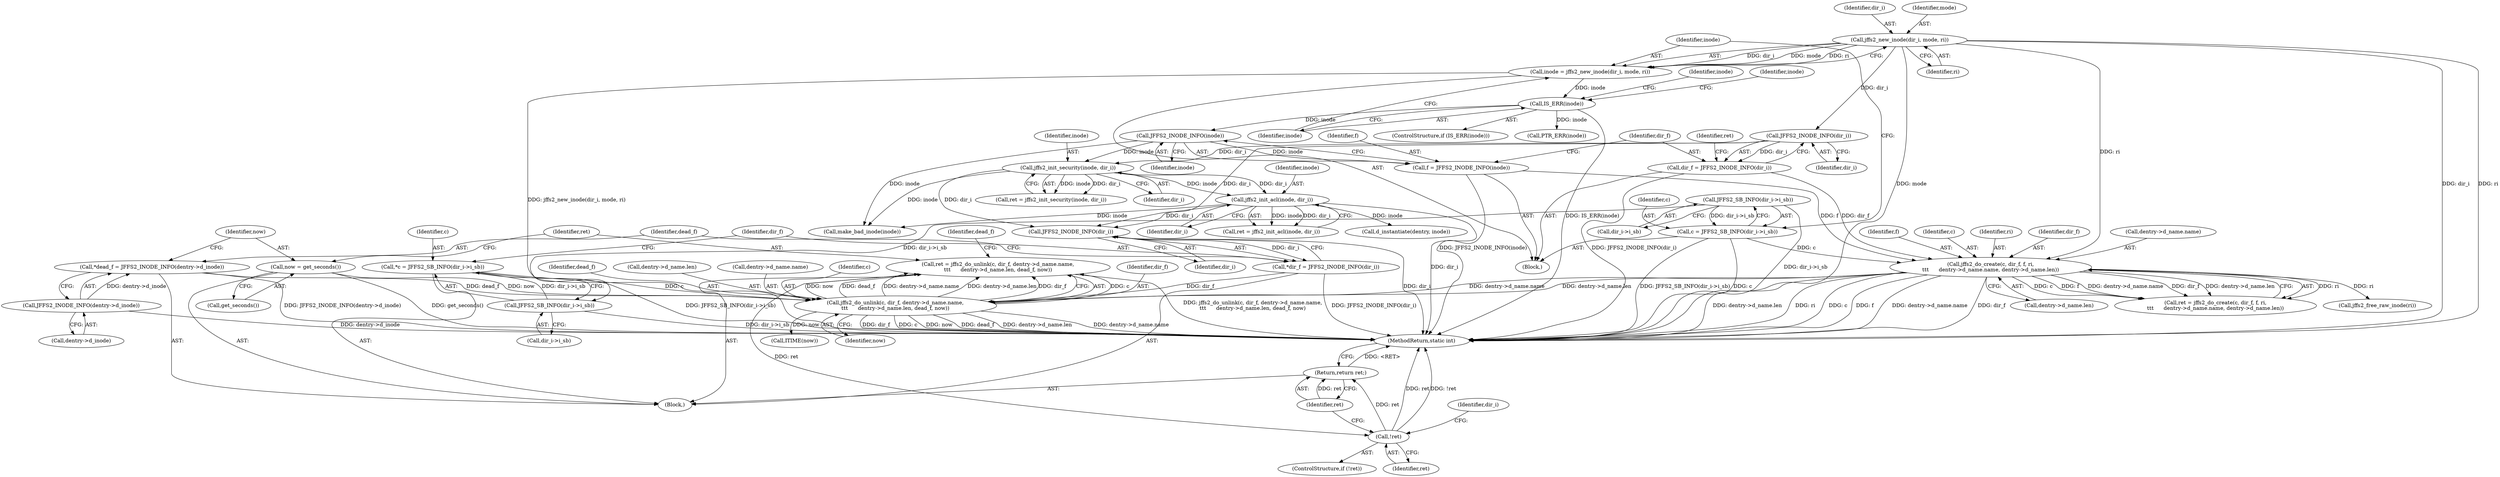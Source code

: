 digraph "0_infradead_9ed437c50d89eabae763dd422579f73fdebf288d_0@API" {
"1000251" [label="(Call,ret = jffs2_do_unlink(c, dir_f, dentry->d_name.name,\n\t\t\t      dentry->d_name.len, dead_f, now))"];
"1000253" [label="(Call,jffs2_do_unlink(c, dir_f, dentry->d_name.name,\n\t\t\t      dentry->d_name.len, dead_f, now))"];
"1000228" [label="(Call,*c = JFFS2_SB_INFO(dir_i->i_sb))"];
"1000230" [label="(Call,JFFS2_SB_INFO(dir_i->i_sb))"];
"1000126" [label="(Call,JFFS2_SB_INFO(dir_i->i_sb))"];
"1000235" [label="(Call,*dir_f = JFFS2_INODE_INFO(dir_i))"];
"1000237" [label="(Call,JFFS2_INODE_INFO(dir_i))"];
"1000208" [label="(Call,jffs2_init_acl(inode, dir_i))"];
"1000200" [label="(Call,jffs2_init_security(inode, dir_i))"];
"1000172" [label="(Call,JFFS2_INODE_INFO(inode))"];
"1000137" [label="(Call,IS_ERR(inode))"];
"1000130" [label="(Call,inode = jffs2_new_inode(dir_i, mode, ri))"];
"1000132" [label="(Call,jffs2_new_inode(dir_i, mode, ri))"];
"1000176" [label="(Call,JFFS2_INODE_INFO(dir_i))"];
"1000180" [label="(Call,jffs2_do_create(c, dir_f, f, ri,\n\t\t\t      dentry->d_name.name, dentry->d_name.len))"];
"1000124" [label="(Call,c = JFFS2_SB_INFO(dir_i->i_sb))"];
"1000174" [label="(Call,dir_f = JFFS2_INODE_INFO(dir_i))"];
"1000170" [label="(Call,f = JFFS2_INODE_INFO(inode))"];
"1000240" [label="(Call,*dead_f = JFFS2_INODE_INFO(dentry->d_inode))"];
"1000242" [label="(Call,JFFS2_INODE_INFO(dentry->d_inode))"];
"1000248" [label="(Call,now = get_seconds())"];
"1000284" [label="(Call,!ret)"];
"1000296" [label="(Return,return ret;)"];
"1000283" [label="(ControlStructure,if (!ret))"];
"1000138" [label="(Identifier,inode)"];
"1000241" [label="(Identifier,dead_f)"];
"1000206" [label="(Call,ret = jffs2_init_acl(inode, dir_i))"];
"1000208" [label="(Call,jffs2_init_acl(inode, dir_i))"];
"1000126" [label="(Call,JFFS2_SB_INFO(dir_i->i_sb))"];
"1000228" [label="(Call,*c = JFFS2_SB_INFO(dir_i->i_sb))"];
"1000236" [label="(Identifier,dir_f)"];
"1000185" [label="(Call,dentry->d_name.name)"];
"1000230" [label="(Call,JFFS2_SB_INFO(dir_i->i_sb))"];
"1000124" [label="(Call,c = JFFS2_SB_INFO(dir_i->i_sb))"];
"1000216" [label="(Call,d_instantiate(dentry, inode))"];
"1000179" [label="(Identifier,ret)"];
"1000294" [label="(Call,ITIME(now))"];
"1000172" [label="(Call,JFFS2_INODE_INFO(inode))"];
"1000183" [label="(Identifier,f)"];
"1000296" [label="(Return,return ret;)"];
"1000255" [label="(Identifier,dir_f)"];
"1000231" [label="(Call,dir_i->i_sb)"];
"1000145" [label="(Identifier,inode)"];
"1000178" [label="(Call,ret = jffs2_do_create(c, dir_f, f, ri,\n\t\t\t      dentry->d_name.name, dentry->d_name.len))"];
"1000270" [label="(Identifier,dead_f)"];
"1000201" [label="(Identifier,inode)"];
"1000130" [label="(Call,inode = jffs2_new_inode(dir_i, mode, ri))"];
"1000132" [label="(Call,jffs2_new_inode(dir_i, mode, ri))"];
"1000177" [label="(Identifier,dir_i)"];
"1000180" [label="(Call,jffs2_do_create(c, dir_f, f, ri,\n\t\t\t      dentry->d_name.name, dentry->d_name.len))"];
"1000251" [label="(Call,ret = jffs2_do_unlink(c, dir_f, dentry->d_name.name,\n\t\t\t      dentry->d_name.len, dead_f, now))"];
"1000248" [label="(Call,now = get_seconds())"];
"1000266" [label="(Identifier,dead_f)"];
"1000202" [label="(Identifier,dir_i)"];
"1000235" [label="(Call,*dir_f = JFFS2_INODE_INFO(dir_i))"];
"1000171" [label="(Identifier,f)"];
"1000175" [label="(Identifier,dir_f)"];
"1000242" [label="(Call,JFFS2_INODE_INFO(dentry->d_inode))"];
"1000238" [label="(Identifier,dir_i)"];
"1000176" [label="(Call,JFFS2_INODE_INFO(dir_i))"];
"1000198" [label="(Call,ret = jffs2_init_security(inode, dir_i))"];
"1000137" [label="(Call,IS_ERR(inode))"];
"1000131" [label="(Identifier,inode)"];
"1000135" [label="(Identifier,ri)"];
"1000200" [label="(Call,jffs2_init_security(inode, dir_i))"];
"1000261" [label="(Call,dentry->d_name.len)"];
"1000284" [label="(Call,!ret)"];
"1000209" [label="(Identifier,inode)"];
"1000111" [label="(Block,)"];
"1000214" [label="(Call,jffs2_free_raw_inode(ri))"];
"1000174" [label="(Call,dir_f = JFFS2_INODE_INFO(dir_i))"];
"1000253" [label="(Call,jffs2_do_unlink(c, dir_f, dentry->d_name.name,\n\t\t\t      dentry->d_name.len, dead_f, now))"];
"1000136" [label="(ControlStructure,if (IS_ERR(inode)))"];
"1000133" [label="(Identifier,dir_i)"];
"1000181" [label="(Identifier,c)"];
"1000210" [label="(Identifier,dir_i)"];
"1000249" [label="(Identifier,now)"];
"1000237" [label="(Call,JFFS2_INODE_INFO(dir_i))"];
"1000184" [label="(Identifier,ri)"];
"1000142" [label="(Identifier,inode)"];
"1000256" [label="(Call,dentry->d_name.name)"];
"1000267" [label="(Identifier,now)"];
"1000226" [label="(Block,)"];
"1000229" [label="(Identifier,c)"];
"1000127" [label="(Call,dir_i->i_sb)"];
"1000285" [label="(Identifier,ret)"];
"1000252" [label="(Identifier,ret)"];
"1000182" [label="(Identifier,dir_f)"];
"1000250" [label="(Call,get_seconds())"];
"1000141" [label="(Call,PTR_ERR(inode))"];
"1000297" [label="(Identifier,ret)"];
"1000243" [label="(Call,dentry->d_inode)"];
"1000254" [label="(Identifier,c)"];
"1000484" [label="(MethodReturn,static int)"];
"1000240" [label="(Call,*dead_f = JFFS2_INODE_INFO(dentry->d_inode))"];
"1000125" [label="(Identifier,c)"];
"1000170" [label="(Call,f = JFFS2_INODE_INFO(inode))"];
"1000173" [label="(Identifier,inode)"];
"1000190" [label="(Call,dentry->d_name.len)"];
"1000222" [label="(Call,make_bad_inode(inode))"];
"1000288" [label="(Identifier,dir_i)"];
"1000134" [label="(Identifier,mode)"];
"1000251" -> "1000226"  [label="AST: "];
"1000251" -> "1000253"  [label="CFG: "];
"1000252" -> "1000251"  [label="AST: "];
"1000253" -> "1000251"  [label="AST: "];
"1000270" -> "1000251"  [label="CFG: "];
"1000251" -> "1000484"  [label="DDG: jffs2_do_unlink(c, dir_f, dentry->d_name.name,\n\t\t\t      dentry->d_name.len, dead_f, now)"];
"1000253" -> "1000251"  [label="DDG: c"];
"1000253" -> "1000251"  [label="DDG: now"];
"1000253" -> "1000251"  [label="DDG: dead_f"];
"1000253" -> "1000251"  [label="DDG: dentry->d_name.name"];
"1000253" -> "1000251"  [label="DDG: dentry->d_name.len"];
"1000253" -> "1000251"  [label="DDG: dir_f"];
"1000251" -> "1000284"  [label="DDG: ret"];
"1000253" -> "1000267"  [label="CFG: "];
"1000254" -> "1000253"  [label="AST: "];
"1000255" -> "1000253"  [label="AST: "];
"1000256" -> "1000253"  [label="AST: "];
"1000261" -> "1000253"  [label="AST: "];
"1000266" -> "1000253"  [label="AST: "];
"1000267" -> "1000253"  [label="AST: "];
"1000253" -> "1000484"  [label="DDG: dir_f"];
"1000253" -> "1000484"  [label="DDG: c"];
"1000253" -> "1000484"  [label="DDG: now"];
"1000253" -> "1000484"  [label="DDG: dead_f"];
"1000253" -> "1000484"  [label="DDG: dentry->d_name.len"];
"1000253" -> "1000484"  [label="DDG: dentry->d_name.name"];
"1000228" -> "1000253"  [label="DDG: c"];
"1000235" -> "1000253"  [label="DDG: dir_f"];
"1000180" -> "1000253"  [label="DDG: dentry->d_name.name"];
"1000180" -> "1000253"  [label="DDG: dentry->d_name.len"];
"1000240" -> "1000253"  [label="DDG: dead_f"];
"1000248" -> "1000253"  [label="DDG: now"];
"1000253" -> "1000294"  [label="DDG: now"];
"1000228" -> "1000226"  [label="AST: "];
"1000228" -> "1000230"  [label="CFG: "];
"1000229" -> "1000228"  [label="AST: "];
"1000230" -> "1000228"  [label="AST: "];
"1000236" -> "1000228"  [label="CFG: "];
"1000228" -> "1000484"  [label="DDG: JFFS2_SB_INFO(dir_i->i_sb)"];
"1000230" -> "1000228"  [label="DDG: dir_i->i_sb"];
"1000230" -> "1000231"  [label="CFG: "];
"1000231" -> "1000230"  [label="AST: "];
"1000230" -> "1000484"  [label="DDG: dir_i->i_sb"];
"1000126" -> "1000230"  [label="DDG: dir_i->i_sb"];
"1000126" -> "1000124"  [label="AST: "];
"1000126" -> "1000127"  [label="CFG: "];
"1000127" -> "1000126"  [label="AST: "];
"1000124" -> "1000126"  [label="CFG: "];
"1000126" -> "1000484"  [label="DDG: dir_i->i_sb"];
"1000126" -> "1000124"  [label="DDG: dir_i->i_sb"];
"1000235" -> "1000226"  [label="AST: "];
"1000235" -> "1000237"  [label="CFG: "];
"1000236" -> "1000235"  [label="AST: "];
"1000237" -> "1000235"  [label="AST: "];
"1000241" -> "1000235"  [label="CFG: "];
"1000235" -> "1000484"  [label="DDG: JFFS2_INODE_INFO(dir_i)"];
"1000237" -> "1000235"  [label="DDG: dir_i"];
"1000237" -> "1000238"  [label="CFG: "];
"1000238" -> "1000237"  [label="AST: "];
"1000237" -> "1000484"  [label="DDG: dir_i"];
"1000208" -> "1000237"  [label="DDG: dir_i"];
"1000176" -> "1000237"  [label="DDG: dir_i"];
"1000200" -> "1000237"  [label="DDG: dir_i"];
"1000208" -> "1000206"  [label="AST: "];
"1000208" -> "1000210"  [label="CFG: "];
"1000209" -> "1000208"  [label="AST: "];
"1000210" -> "1000208"  [label="AST: "];
"1000206" -> "1000208"  [label="CFG: "];
"1000208" -> "1000484"  [label="DDG: dir_i"];
"1000208" -> "1000206"  [label="DDG: inode"];
"1000208" -> "1000206"  [label="DDG: dir_i"];
"1000200" -> "1000208"  [label="DDG: inode"];
"1000200" -> "1000208"  [label="DDG: dir_i"];
"1000208" -> "1000216"  [label="DDG: inode"];
"1000208" -> "1000222"  [label="DDG: inode"];
"1000200" -> "1000198"  [label="AST: "];
"1000200" -> "1000202"  [label="CFG: "];
"1000201" -> "1000200"  [label="AST: "];
"1000202" -> "1000200"  [label="AST: "];
"1000198" -> "1000200"  [label="CFG: "];
"1000200" -> "1000198"  [label="DDG: inode"];
"1000200" -> "1000198"  [label="DDG: dir_i"];
"1000172" -> "1000200"  [label="DDG: inode"];
"1000176" -> "1000200"  [label="DDG: dir_i"];
"1000200" -> "1000222"  [label="DDG: inode"];
"1000172" -> "1000170"  [label="AST: "];
"1000172" -> "1000173"  [label="CFG: "];
"1000173" -> "1000172"  [label="AST: "];
"1000170" -> "1000172"  [label="CFG: "];
"1000172" -> "1000170"  [label="DDG: inode"];
"1000137" -> "1000172"  [label="DDG: inode"];
"1000172" -> "1000222"  [label="DDG: inode"];
"1000137" -> "1000136"  [label="AST: "];
"1000137" -> "1000138"  [label="CFG: "];
"1000138" -> "1000137"  [label="AST: "];
"1000142" -> "1000137"  [label="CFG: "];
"1000145" -> "1000137"  [label="CFG: "];
"1000137" -> "1000484"  [label="DDG: IS_ERR(inode)"];
"1000130" -> "1000137"  [label="DDG: inode"];
"1000137" -> "1000141"  [label="DDG: inode"];
"1000130" -> "1000111"  [label="AST: "];
"1000130" -> "1000132"  [label="CFG: "];
"1000131" -> "1000130"  [label="AST: "];
"1000132" -> "1000130"  [label="AST: "];
"1000138" -> "1000130"  [label="CFG: "];
"1000130" -> "1000484"  [label="DDG: jffs2_new_inode(dir_i, mode, ri)"];
"1000132" -> "1000130"  [label="DDG: dir_i"];
"1000132" -> "1000130"  [label="DDG: mode"];
"1000132" -> "1000130"  [label="DDG: ri"];
"1000132" -> "1000135"  [label="CFG: "];
"1000133" -> "1000132"  [label="AST: "];
"1000134" -> "1000132"  [label="AST: "];
"1000135" -> "1000132"  [label="AST: "];
"1000132" -> "1000484"  [label="DDG: mode"];
"1000132" -> "1000484"  [label="DDG: dir_i"];
"1000132" -> "1000484"  [label="DDG: ri"];
"1000132" -> "1000176"  [label="DDG: dir_i"];
"1000132" -> "1000180"  [label="DDG: ri"];
"1000176" -> "1000174"  [label="AST: "];
"1000176" -> "1000177"  [label="CFG: "];
"1000177" -> "1000176"  [label="AST: "];
"1000174" -> "1000176"  [label="CFG: "];
"1000176" -> "1000174"  [label="DDG: dir_i"];
"1000180" -> "1000178"  [label="AST: "];
"1000180" -> "1000190"  [label="CFG: "];
"1000181" -> "1000180"  [label="AST: "];
"1000182" -> "1000180"  [label="AST: "];
"1000183" -> "1000180"  [label="AST: "];
"1000184" -> "1000180"  [label="AST: "];
"1000185" -> "1000180"  [label="AST: "];
"1000190" -> "1000180"  [label="AST: "];
"1000178" -> "1000180"  [label="CFG: "];
"1000180" -> "1000484"  [label="DDG: dentry->d_name.name"];
"1000180" -> "1000484"  [label="DDG: dir_f"];
"1000180" -> "1000484"  [label="DDG: dentry->d_name.len"];
"1000180" -> "1000484"  [label="DDG: ri"];
"1000180" -> "1000484"  [label="DDG: c"];
"1000180" -> "1000484"  [label="DDG: f"];
"1000180" -> "1000178"  [label="DDG: ri"];
"1000180" -> "1000178"  [label="DDG: c"];
"1000180" -> "1000178"  [label="DDG: f"];
"1000180" -> "1000178"  [label="DDG: dentry->d_name.name"];
"1000180" -> "1000178"  [label="DDG: dir_f"];
"1000180" -> "1000178"  [label="DDG: dentry->d_name.len"];
"1000124" -> "1000180"  [label="DDG: c"];
"1000174" -> "1000180"  [label="DDG: dir_f"];
"1000170" -> "1000180"  [label="DDG: f"];
"1000180" -> "1000214"  [label="DDG: ri"];
"1000124" -> "1000111"  [label="AST: "];
"1000125" -> "1000124"  [label="AST: "];
"1000131" -> "1000124"  [label="CFG: "];
"1000124" -> "1000484"  [label="DDG: JFFS2_SB_INFO(dir_i->i_sb)"];
"1000124" -> "1000484"  [label="DDG: c"];
"1000174" -> "1000111"  [label="AST: "];
"1000175" -> "1000174"  [label="AST: "];
"1000179" -> "1000174"  [label="CFG: "];
"1000174" -> "1000484"  [label="DDG: JFFS2_INODE_INFO(dir_i)"];
"1000170" -> "1000111"  [label="AST: "];
"1000171" -> "1000170"  [label="AST: "];
"1000175" -> "1000170"  [label="CFG: "];
"1000170" -> "1000484"  [label="DDG: JFFS2_INODE_INFO(inode)"];
"1000240" -> "1000226"  [label="AST: "];
"1000240" -> "1000242"  [label="CFG: "];
"1000241" -> "1000240"  [label="AST: "];
"1000242" -> "1000240"  [label="AST: "];
"1000249" -> "1000240"  [label="CFG: "];
"1000240" -> "1000484"  [label="DDG: JFFS2_INODE_INFO(dentry->d_inode)"];
"1000242" -> "1000240"  [label="DDG: dentry->d_inode"];
"1000242" -> "1000243"  [label="CFG: "];
"1000243" -> "1000242"  [label="AST: "];
"1000242" -> "1000484"  [label="DDG: dentry->d_inode"];
"1000248" -> "1000226"  [label="AST: "];
"1000248" -> "1000250"  [label="CFG: "];
"1000249" -> "1000248"  [label="AST: "];
"1000250" -> "1000248"  [label="AST: "];
"1000252" -> "1000248"  [label="CFG: "];
"1000248" -> "1000484"  [label="DDG: get_seconds()"];
"1000284" -> "1000283"  [label="AST: "];
"1000284" -> "1000285"  [label="CFG: "];
"1000285" -> "1000284"  [label="AST: "];
"1000288" -> "1000284"  [label="CFG: "];
"1000297" -> "1000284"  [label="CFG: "];
"1000284" -> "1000484"  [label="DDG: ret"];
"1000284" -> "1000484"  [label="DDG: !ret"];
"1000284" -> "1000296"  [label="DDG: ret"];
"1000296" -> "1000226"  [label="AST: "];
"1000296" -> "1000297"  [label="CFG: "];
"1000297" -> "1000296"  [label="AST: "];
"1000484" -> "1000296"  [label="CFG: "];
"1000296" -> "1000484"  [label="DDG: <RET>"];
"1000297" -> "1000296"  [label="DDG: ret"];
}
